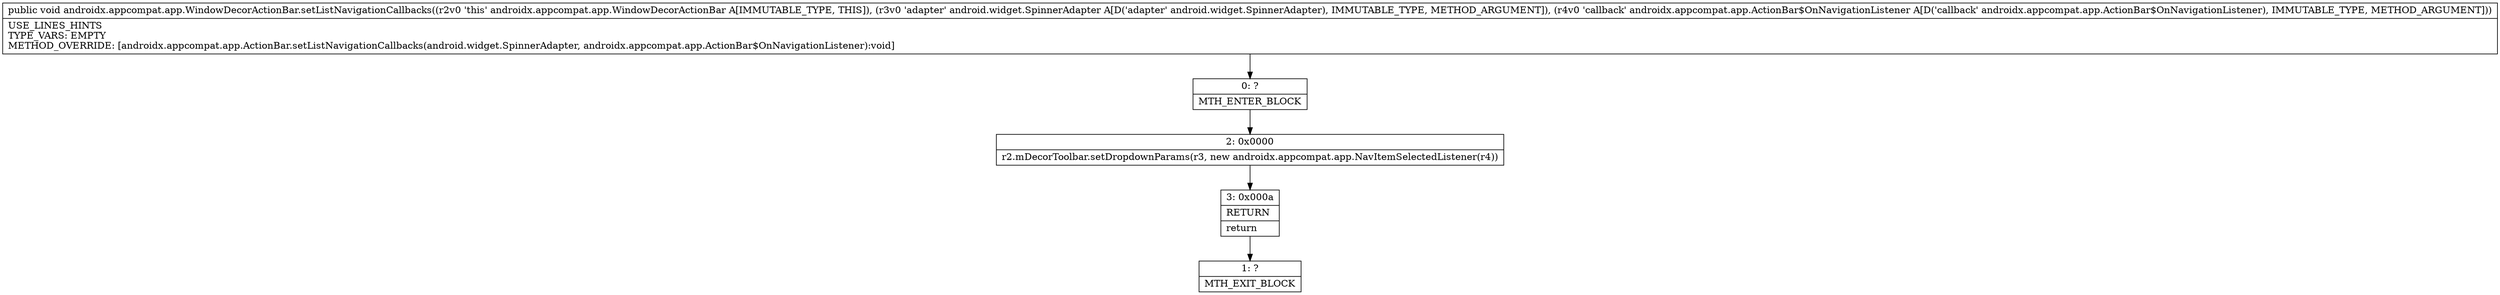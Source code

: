 digraph "CFG forandroidx.appcompat.app.WindowDecorActionBar.setListNavigationCallbacks(Landroid\/widget\/SpinnerAdapter;Landroidx\/appcompat\/app\/ActionBar$OnNavigationListener;)V" {
Node_0 [shape=record,label="{0\:\ ?|MTH_ENTER_BLOCK\l}"];
Node_2 [shape=record,label="{2\:\ 0x0000|r2.mDecorToolbar.setDropdownParams(r3, new androidx.appcompat.app.NavItemSelectedListener(r4))\l}"];
Node_3 [shape=record,label="{3\:\ 0x000a|RETURN\l|return\l}"];
Node_1 [shape=record,label="{1\:\ ?|MTH_EXIT_BLOCK\l}"];
MethodNode[shape=record,label="{public void androidx.appcompat.app.WindowDecorActionBar.setListNavigationCallbacks((r2v0 'this' androidx.appcompat.app.WindowDecorActionBar A[IMMUTABLE_TYPE, THIS]), (r3v0 'adapter' android.widget.SpinnerAdapter A[D('adapter' android.widget.SpinnerAdapter), IMMUTABLE_TYPE, METHOD_ARGUMENT]), (r4v0 'callback' androidx.appcompat.app.ActionBar$OnNavigationListener A[D('callback' androidx.appcompat.app.ActionBar$OnNavigationListener), IMMUTABLE_TYPE, METHOD_ARGUMENT]))  | USE_LINES_HINTS\lTYPE_VARS: EMPTY\lMETHOD_OVERRIDE: [androidx.appcompat.app.ActionBar.setListNavigationCallbacks(android.widget.SpinnerAdapter, androidx.appcompat.app.ActionBar$OnNavigationListener):void]\l}"];
MethodNode -> Node_0;Node_0 -> Node_2;
Node_2 -> Node_3;
Node_3 -> Node_1;
}


